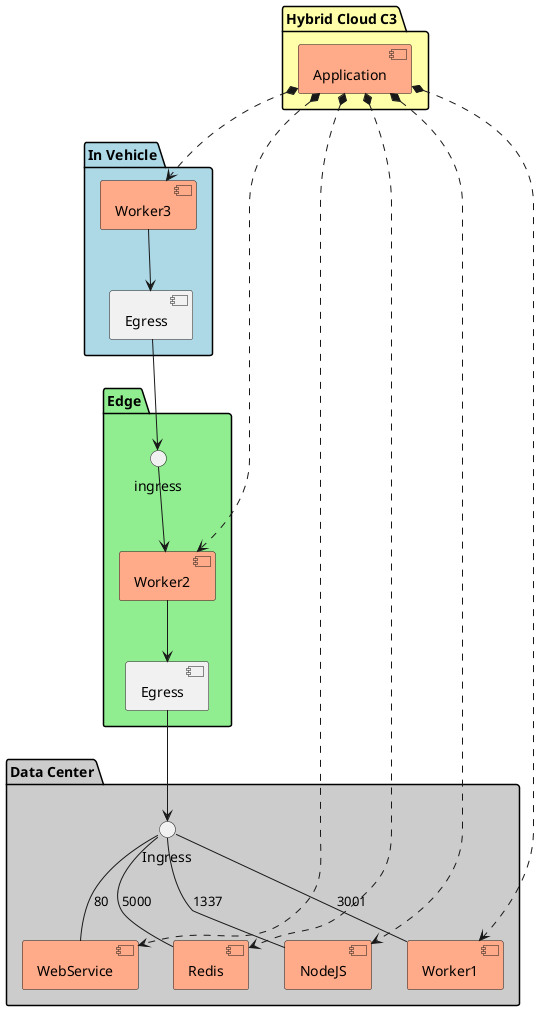@startuml


package "Hybrid Cloud C3" #ffffaa {
  component Application #ffaa88
}
package "In Vehicle" #lightblue {
  component Egress as IVE
  component Worker3 #ffaa88
  Worker3 --> IVE
}
package "Edge" #lightgreen {
  interface ingress as EVI
  component Worker2 #ffaa88
  component Egress as EVE
  EVI --> Worker2
  Worker2 --> EVE
}

package "Data Center" #cccccc {
  interface Ingress as DCI
  component WebService #ffaa88
  component Redis #ffaa88
  component NodeJS #ffaa88
  component Worker1 #ffaa88
  Application *..> WebService
  Application *..> Redis
  Application *..> NodeJS
  Application *..> Worker1
  Application *..> Worker2
  Application *..> Worker3
  DCI -- WebService : 80
  DCI -- Redis : 5000
  DCI -- NodeJS : 1337
  DCI -- Worker1 : 3001
}

IVE --> EVI
EVE --> DCI

@enduml
